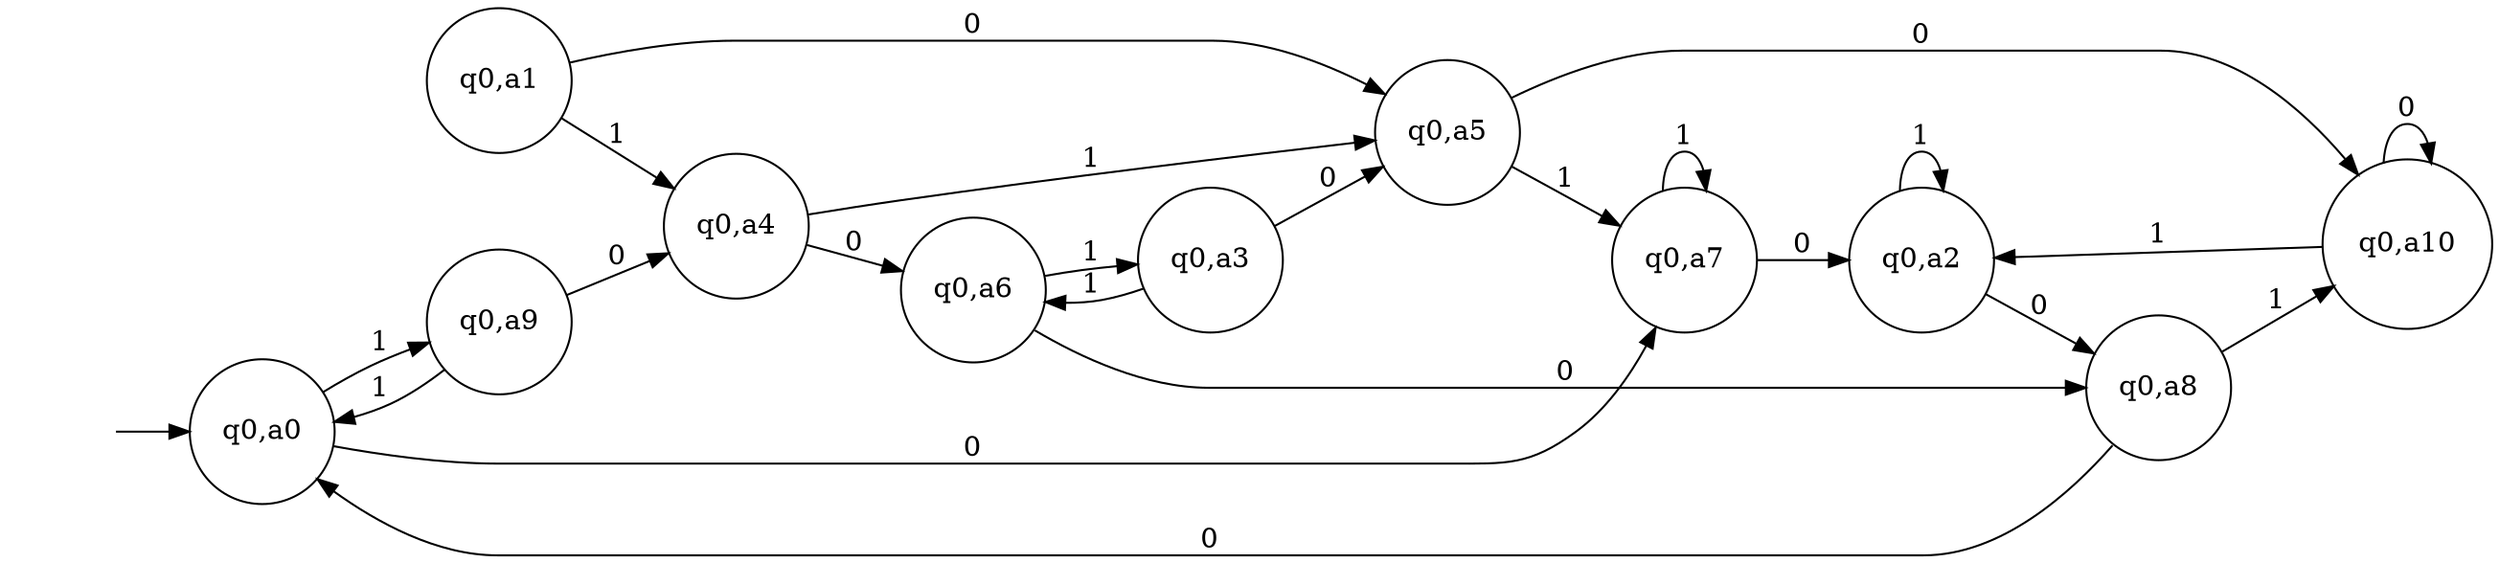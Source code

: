 digraph "DFA Product" {
	graph [rankdir=LR]
	"" [label="" shape=plaintext]
	"q0,a1" [label="q0,a1" shape=circle]
	"q0,a2" [label="q0,a2" shape=circle]
	"q0,a6" [label="q0,a6" shape=circle]
	"q0,a8" [label="q0,a8" shape=circle]
	"q0,a7" [label="q0,a7" shape=circle]
	"q0,a5" [label="q0,a5" shape=circle]
	"q0,a9" [label="q0,a9" shape=circle]
	"q0,a3" [label="q0,a3" shape=circle]
	"q0,a4" [label="q0,a4" shape=circle]
	"q0,a10" [label="q0,a10" shape=circle]
	"q0,a0" [label="q0,a0" shape=circle]
	"" -> "q0,a0" [label=""]
	"q0,a0" -> "q0,a7" [label=0]
	"q0,a0" -> "q0,a9" [label=1]
	"q0,a1" -> "q0,a5" [label=0]
	"q0,a1" -> "q0,a4" [label=1]
	"q0,a2" -> "q0,a8" [label=0]
	"q0,a2" -> "q0,a2" [label=1]
	"q0,a3" -> "q0,a5" [label=0]
	"q0,a3" -> "q0,a6" [label=1]
	"q0,a4" -> "q0,a6" [label=0]
	"q0,a4" -> "q0,a5" [label=1]
	"q0,a5" -> "q0,a10" [label=0]
	"q0,a5" -> "q0,a7" [label=1]
	"q0,a6" -> "q0,a8" [label=0]
	"q0,a6" -> "q0,a3" [label=1]
	"q0,a7" -> "q0,a2" [label=0]
	"q0,a7" -> "q0,a7" [label=1]
	"q0,a8" -> "q0,a0" [label=0]
	"q0,a8" -> "q0,a10" [label=1]
	"q0,a9" -> "q0,a4" [label=0]
	"q0,a9" -> "q0,a0" [label=1]
	"q0,a10" -> "q0,a10" [label=0]
	"q0,a10" -> "q0,a2" [label=1]
}

